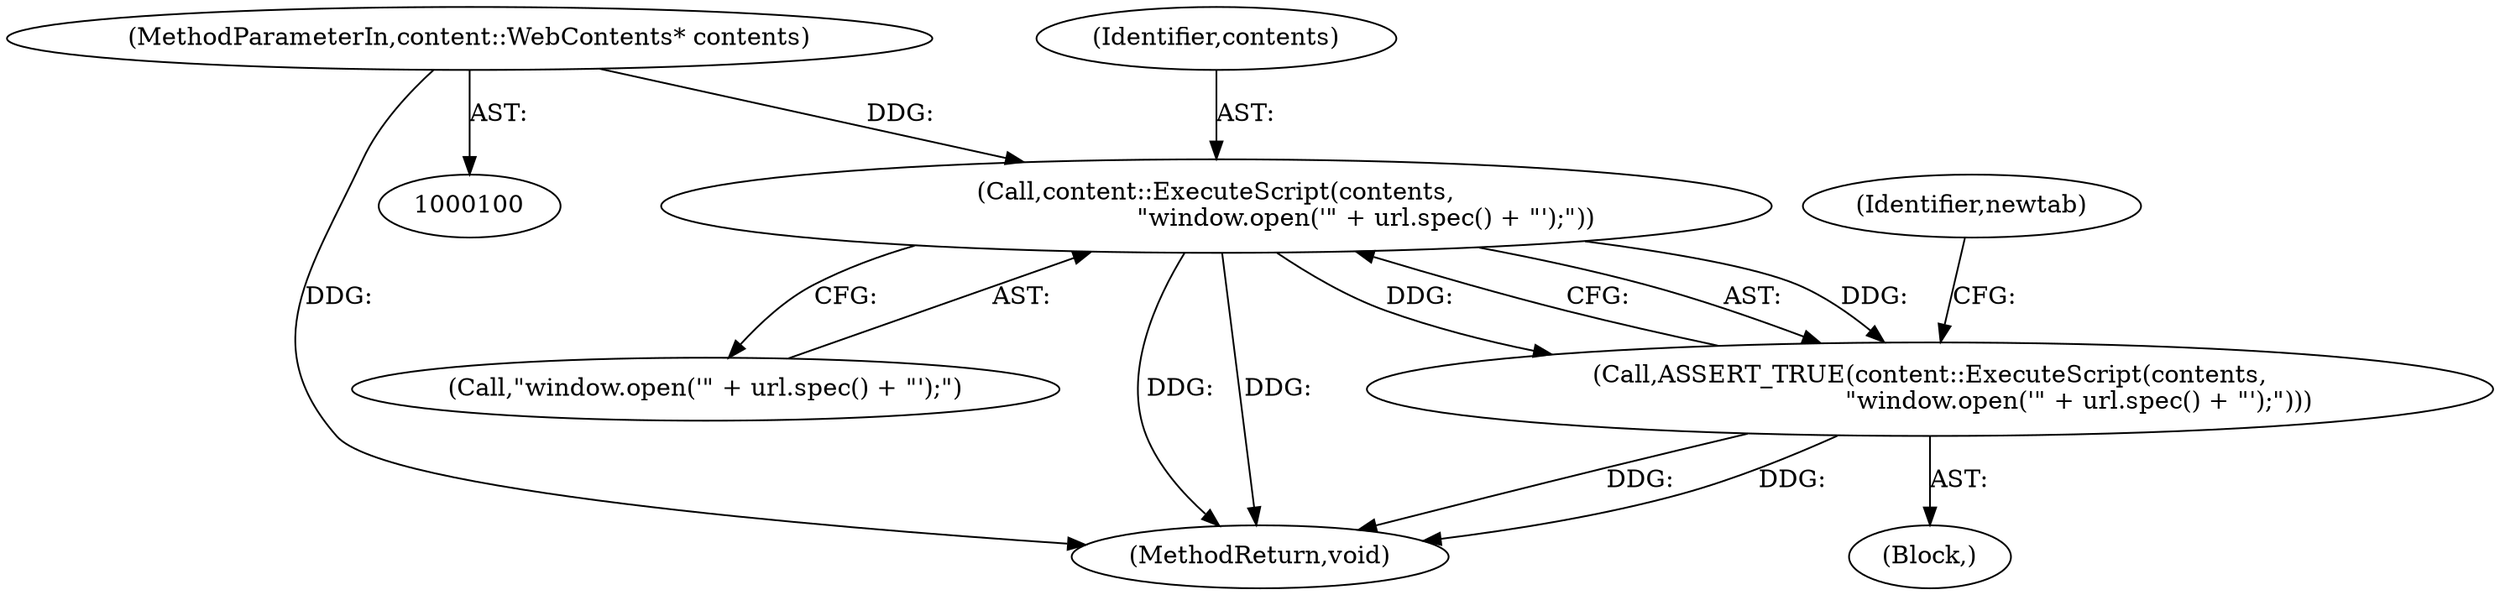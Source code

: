 digraph "0_Chrome_f1afce25b3f94d8bddec69b08ffbc29b989ad844_1@pointer" {
"1000108" [label="(Call,content::ExecuteScript(contents,\n                                      \"window.open('\" + url.spec() + \"');\"))"];
"1000101" [label="(MethodParameterIn,content::WebContents* contents)"];
"1000107" [label="(Call,ASSERT_TRUE(content::ExecuteScript(contents,\n                                      \"window.open('\" + url.spec() + \"');\")))"];
"1000108" [label="(Call,content::ExecuteScript(contents,\n                                      \"window.open('\" + url.spec() + \"');\"))"];
"1000101" [label="(MethodParameterIn,content::WebContents* contents)"];
"1000105" [label="(Block,)"];
"1000109" [label="(Identifier,contents)"];
"1000110" [label="(Call,\"window.open('\" + url.spec() + \"');\")"];
"1000107" [label="(Call,ASSERT_TRUE(content::ExecuteScript(contents,\n                                      \"window.open('\" + url.spec() + \"');\")))"];
"1000143" [label="(MethodReturn,void)"];
"1000117" [label="(Identifier,newtab)"];
"1000108" -> "1000107"  [label="AST: "];
"1000108" -> "1000110"  [label="CFG: "];
"1000109" -> "1000108"  [label="AST: "];
"1000110" -> "1000108"  [label="AST: "];
"1000107" -> "1000108"  [label="CFG: "];
"1000108" -> "1000143"  [label="DDG: "];
"1000108" -> "1000143"  [label="DDG: "];
"1000108" -> "1000107"  [label="DDG: "];
"1000108" -> "1000107"  [label="DDG: "];
"1000101" -> "1000108"  [label="DDG: "];
"1000101" -> "1000100"  [label="AST: "];
"1000101" -> "1000143"  [label="DDG: "];
"1000107" -> "1000105"  [label="AST: "];
"1000117" -> "1000107"  [label="CFG: "];
"1000107" -> "1000143"  [label="DDG: "];
"1000107" -> "1000143"  [label="DDG: "];
}
